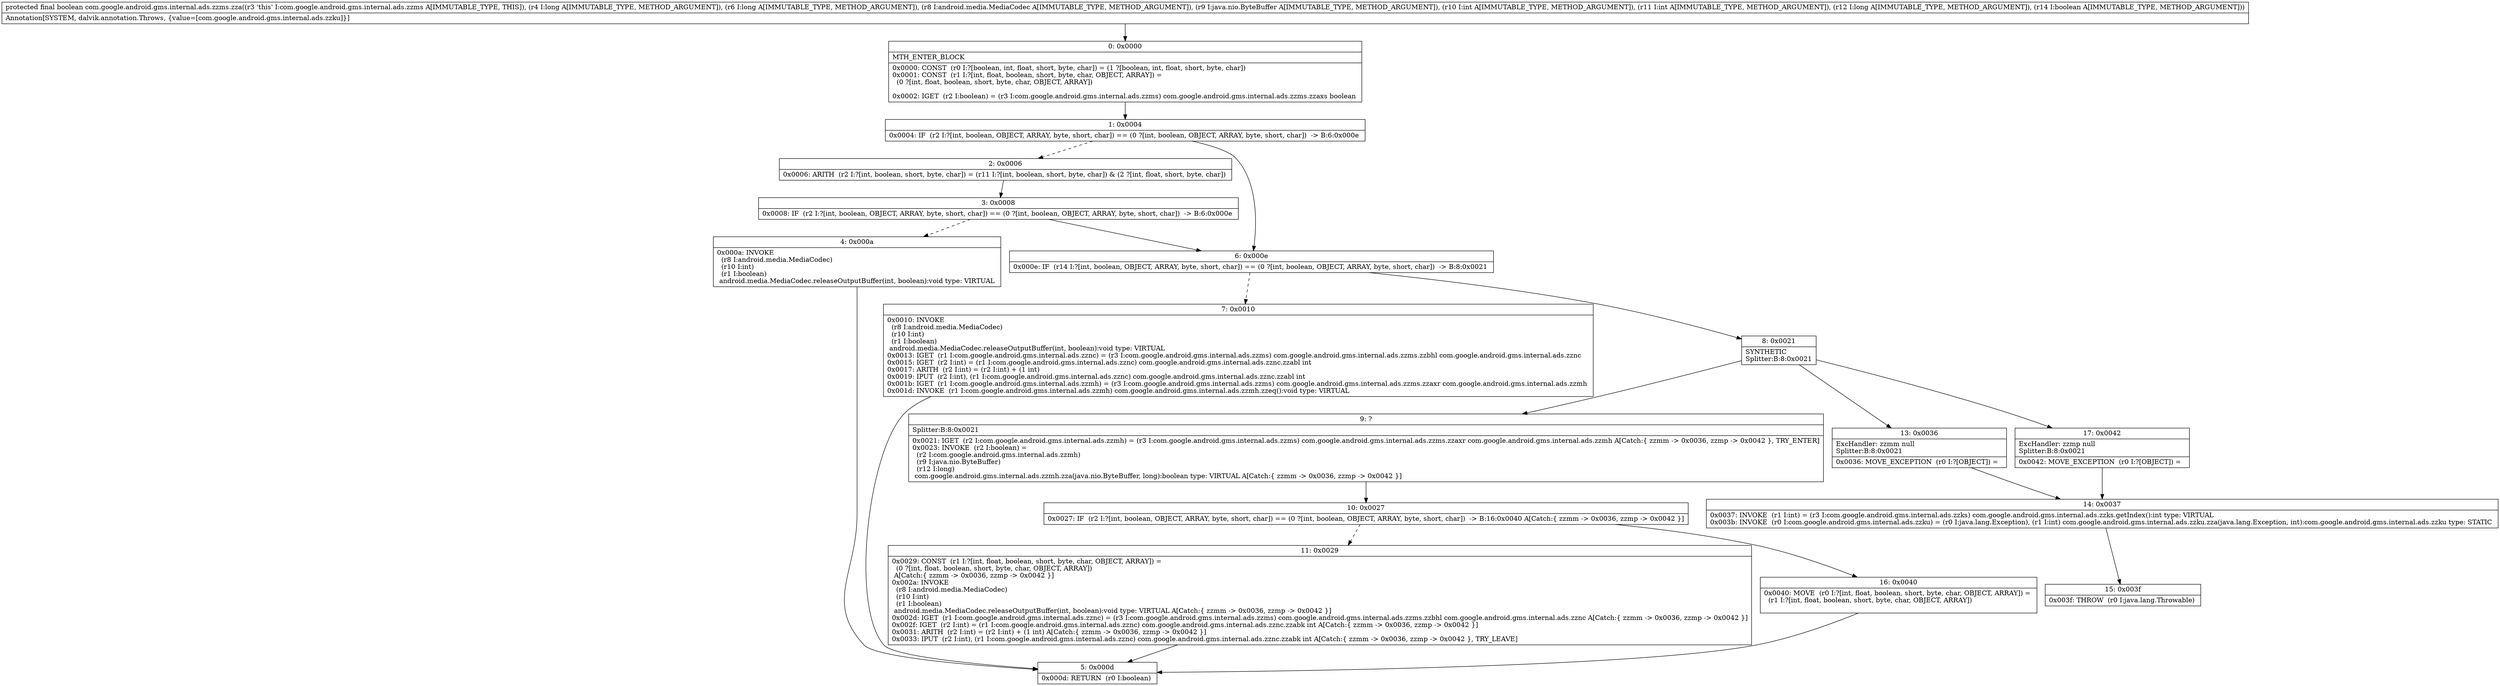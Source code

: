 digraph "CFG forcom.google.android.gms.internal.ads.zzms.zza(JJLandroid\/media\/MediaCodec;Ljava\/nio\/ByteBuffer;IIJZ)Z" {
Node_0 [shape=record,label="{0\:\ 0x0000|MTH_ENTER_BLOCK\l|0x0000: CONST  (r0 I:?[boolean, int, float, short, byte, char]) = (1 ?[boolean, int, float, short, byte, char]) \l0x0001: CONST  (r1 I:?[int, float, boolean, short, byte, char, OBJECT, ARRAY]) = \l  (0 ?[int, float, boolean, short, byte, char, OBJECT, ARRAY])\l \l0x0002: IGET  (r2 I:boolean) = (r3 I:com.google.android.gms.internal.ads.zzms) com.google.android.gms.internal.ads.zzms.zzaxs boolean \l}"];
Node_1 [shape=record,label="{1\:\ 0x0004|0x0004: IF  (r2 I:?[int, boolean, OBJECT, ARRAY, byte, short, char]) == (0 ?[int, boolean, OBJECT, ARRAY, byte, short, char])  \-\> B:6:0x000e \l}"];
Node_2 [shape=record,label="{2\:\ 0x0006|0x0006: ARITH  (r2 I:?[int, boolean, short, byte, char]) = (r11 I:?[int, boolean, short, byte, char]) & (2 ?[int, float, short, byte, char]) \l}"];
Node_3 [shape=record,label="{3\:\ 0x0008|0x0008: IF  (r2 I:?[int, boolean, OBJECT, ARRAY, byte, short, char]) == (0 ?[int, boolean, OBJECT, ARRAY, byte, short, char])  \-\> B:6:0x000e \l}"];
Node_4 [shape=record,label="{4\:\ 0x000a|0x000a: INVOKE  \l  (r8 I:android.media.MediaCodec)\l  (r10 I:int)\l  (r1 I:boolean)\l android.media.MediaCodec.releaseOutputBuffer(int, boolean):void type: VIRTUAL \l}"];
Node_5 [shape=record,label="{5\:\ 0x000d|0x000d: RETURN  (r0 I:boolean) \l}"];
Node_6 [shape=record,label="{6\:\ 0x000e|0x000e: IF  (r14 I:?[int, boolean, OBJECT, ARRAY, byte, short, char]) == (0 ?[int, boolean, OBJECT, ARRAY, byte, short, char])  \-\> B:8:0x0021 \l}"];
Node_7 [shape=record,label="{7\:\ 0x0010|0x0010: INVOKE  \l  (r8 I:android.media.MediaCodec)\l  (r10 I:int)\l  (r1 I:boolean)\l android.media.MediaCodec.releaseOutputBuffer(int, boolean):void type: VIRTUAL \l0x0013: IGET  (r1 I:com.google.android.gms.internal.ads.zznc) = (r3 I:com.google.android.gms.internal.ads.zzms) com.google.android.gms.internal.ads.zzms.zzbhl com.google.android.gms.internal.ads.zznc \l0x0015: IGET  (r2 I:int) = (r1 I:com.google.android.gms.internal.ads.zznc) com.google.android.gms.internal.ads.zznc.zzabl int \l0x0017: ARITH  (r2 I:int) = (r2 I:int) + (1 int) \l0x0019: IPUT  (r2 I:int), (r1 I:com.google.android.gms.internal.ads.zznc) com.google.android.gms.internal.ads.zznc.zzabl int \l0x001b: IGET  (r1 I:com.google.android.gms.internal.ads.zzmh) = (r3 I:com.google.android.gms.internal.ads.zzms) com.google.android.gms.internal.ads.zzms.zzaxr com.google.android.gms.internal.ads.zzmh \l0x001d: INVOKE  (r1 I:com.google.android.gms.internal.ads.zzmh) com.google.android.gms.internal.ads.zzmh.zzeq():void type: VIRTUAL \l}"];
Node_8 [shape=record,label="{8\:\ 0x0021|SYNTHETIC\lSplitter:B:8:0x0021\l}"];
Node_9 [shape=record,label="{9\:\ ?|Splitter:B:8:0x0021\l|0x0021: IGET  (r2 I:com.google.android.gms.internal.ads.zzmh) = (r3 I:com.google.android.gms.internal.ads.zzms) com.google.android.gms.internal.ads.zzms.zzaxr com.google.android.gms.internal.ads.zzmh A[Catch:\{ zzmm \-\> 0x0036, zzmp \-\> 0x0042 \}, TRY_ENTER]\l0x0023: INVOKE  (r2 I:boolean) = \l  (r2 I:com.google.android.gms.internal.ads.zzmh)\l  (r9 I:java.nio.ByteBuffer)\l  (r12 I:long)\l com.google.android.gms.internal.ads.zzmh.zza(java.nio.ByteBuffer, long):boolean type: VIRTUAL A[Catch:\{ zzmm \-\> 0x0036, zzmp \-\> 0x0042 \}]\l}"];
Node_10 [shape=record,label="{10\:\ 0x0027|0x0027: IF  (r2 I:?[int, boolean, OBJECT, ARRAY, byte, short, char]) == (0 ?[int, boolean, OBJECT, ARRAY, byte, short, char])  \-\> B:16:0x0040 A[Catch:\{ zzmm \-\> 0x0036, zzmp \-\> 0x0042 \}]\l}"];
Node_11 [shape=record,label="{11\:\ 0x0029|0x0029: CONST  (r1 I:?[int, float, boolean, short, byte, char, OBJECT, ARRAY]) = \l  (0 ?[int, float, boolean, short, byte, char, OBJECT, ARRAY])\l A[Catch:\{ zzmm \-\> 0x0036, zzmp \-\> 0x0042 \}]\l0x002a: INVOKE  \l  (r8 I:android.media.MediaCodec)\l  (r10 I:int)\l  (r1 I:boolean)\l android.media.MediaCodec.releaseOutputBuffer(int, boolean):void type: VIRTUAL A[Catch:\{ zzmm \-\> 0x0036, zzmp \-\> 0x0042 \}]\l0x002d: IGET  (r1 I:com.google.android.gms.internal.ads.zznc) = (r3 I:com.google.android.gms.internal.ads.zzms) com.google.android.gms.internal.ads.zzms.zzbhl com.google.android.gms.internal.ads.zznc A[Catch:\{ zzmm \-\> 0x0036, zzmp \-\> 0x0042 \}]\l0x002f: IGET  (r2 I:int) = (r1 I:com.google.android.gms.internal.ads.zznc) com.google.android.gms.internal.ads.zznc.zzabk int A[Catch:\{ zzmm \-\> 0x0036, zzmp \-\> 0x0042 \}]\l0x0031: ARITH  (r2 I:int) = (r2 I:int) + (1 int) A[Catch:\{ zzmm \-\> 0x0036, zzmp \-\> 0x0042 \}]\l0x0033: IPUT  (r2 I:int), (r1 I:com.google.android.gms.internal.ads.zznc) com.google.android.gms.internal.ads.zznc.zzabk int A[Catch:\{ zzmm \-\> 0x0036, zzmp \-\> 0x0042 \}, TRY_LEAVE]\l}"];
Node_13 [shape=record,label="{13\:\ 0x0036|ExcHandler: zzmm null\lSplitter:B:8:0x0021\l|0x0036: MOVE_EXCEPTION  (r0 I:?[OBJECT]) =  \l}"];
Node_14 [shape=record,label="{14\:\ 0x0037|0x0037: INVOKE  (r1 I:int) = (r3 I:com.google.android.gms.internal.ads.zzks) com.google.android.gms.internal.ads.zzks.getIndex():int type: VIRTUAL \l0x003b: INVOKE  (r0 I:com.google.android.gms.internal.ads.zzku) = (r0 I:java.lang.Exception), (r1 I:int) com.google.android.gms.internal.ads.zzku.zza(java.lang.Exception, int):com.google.android.gms.internal.ads.zzku type: STATIC \l}"];
Node_15 [shape=record,label="{15\:\ 0x003f|0x003f: THROW  (r0 I:java.lang.Throwable) \l}"];
Node_16 [shape=record,label="{16\:\ 0x0040|0x0040: MOVE  (r0 I:?[int, float, boolean, short, byte, char, OBJECT, ARRAY]) = \l  (r1 I:?[int, float, boolean, short, byte, char, OBJECT, ARRAY])\l \l}"];
Node_17 [shape=record,label="{17\:\ 0x0042|ExcHandler: zzmp null\lSplitter:B:8:0x0021\l|0x0042: MOVE_EXCEPTION  (r0 I:?[OBJECT]) =  \l}"];
MethodNode[shape=record,label="{protected final boolean com.google.android.gms.internal.ads.zzms.zza((r3 'this' I:com.google.android.gms.internal.ads.zzms A[IMMUTABLE_TYPE, THIS]), (r4 I:long A[IMMUTABLE_TYPE, METHOD_ARGUMENT]), (r6 I:long A[IMMUTABLE_TYPE, METHOD_ARGUMENT]), (r8 I:android.media.MediaCodec A[IMMUTABLE_TYPE, METHOD_ARGUMENT]), (r9 I:java.nio.ByteBuffer A[IMMUTABLE_TYPE, METHOD_ARGUMENT]), (r10 I:int A[IMMUTABLE_TYPE, METHOD_ARGUMENT]), (r11 I:int A[IMMUTABLE_TYPE, METHOD_ARGUMENT]), (r12 I:long A[IMMUTABLE_TYPE, METHOD_ARGUMENT]), (r14 I:boolean A[IMMUTABLE_TYPE, METHOD_ARGUMENT]))  | Annotation[SYSTEM, dalvik.annotation.Throws, \{value=[com.google.android.gms.internal.ads.zzku]\}]\l}"];
MethodNode -> Node_0;
Node_0 -> Node_1;
Node_1 -> Node_2[style=dashed];
Node_1 -> Node_6;
Node_2 -> Node_3;
Node_3 -> Node_4[style=dashed];
Node_3 -> Node_6;
Node_4 -> Node_5;
Node_6 -> Node_7[style=dashed];
Node_6 -> Node_8;
Node_7 -> Node_5;
Node_8 -> Node_9;
Node_8 -> Node_13;
Node_8 -> Node_17;
Node_9 -> Node_10;
Node_10 -> Node_11[style=dashed];
Node_10 -> Node_16;
Node_11 -> Node_5;
Node_13 -> Node_14;
Node_14 -> Node_15;
Node_16 -> Node_5;
Node_17 -> Node_14;
}


